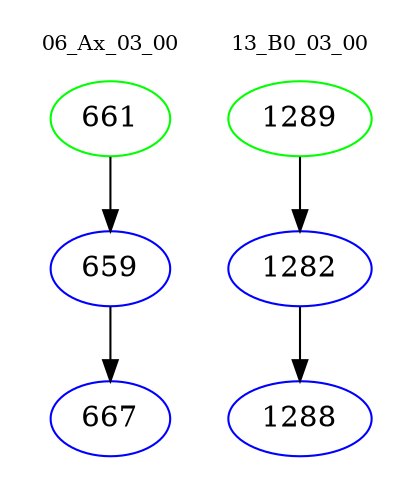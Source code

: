 digraph{
subgraph cluster_0 {
color = white
label = "06_Ax_03_00";
fontsize=10;
T0_661 [label="661", color="green"]
T0_661 -> T0_659 [color="black"]
T0_659 [label="659", color="blue"]
T0_659 -> T0_667 [color="black"]
T0_667 [label="667", color="blue"]
}
subgraph cluster_1 {
color = white
label = "13_B0_03_00";
fontsize=10;
T1_1289 [label="1289", color="green"]
T1_1289 -> T1_1282 [color="black"]
T1_1282 [label="1282", color="blue"]
T1_1282 -> T1_1288 [color="black"]
T1_1288 [label="1288", color="blue"]
}
}
